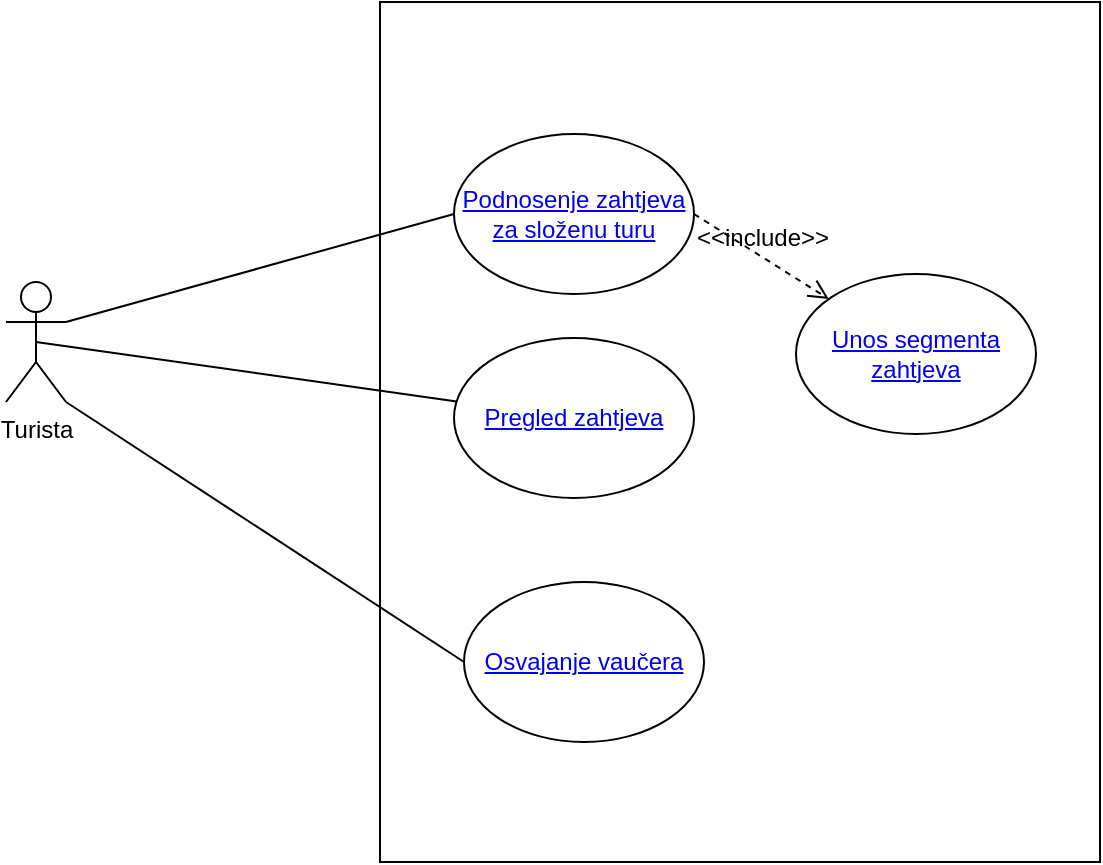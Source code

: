<mxfile version="24.4.13" type="device" pages="5">
  <diagram name="Page-1" id="YQM8bPAJMyX4pTJn_LE7">
    <mxGraphModel dx="1450" dy="570" grid="0" gridSize="10" guides="1" tooltips="1" connect="1" arrows="1" fold="1" page="0" pageScale="1" pageWidth="850" pageHeight="1100" math="0" shadow="0">
      <root>
        <mxCell id="0" />
        <mxCell id="1" parent="0" />
        <mxCell id="C_-azYu48PYWdeCWMKFk-8" value="" style="rounded=0;whiteSpace=wrap;html=1;" parent="1" vertex="1">
          <mxGeometry x="123" y="199" width="360" height="430" as="geometry" />
        </mxCell>
        <mxCell id="C_-azYu48PYWdeCWMKFk-9" value="&lt;a href=&quot;data:page/id,cV40O1l32njYB5TDYaKX&quot;&gt;Podnosenje zahtjeva za složenu turu&lt;/a&gt;" style="ellipse;whiteSpace=wrap;html=1;" parent="1" vertex="1">
          <mxGeometry x="160" y="265" width="120" height="80" as="geometry" />
        </mxCell>
        <mxCell id="C_-azYu48PYWdeCWMKFk-10" value="&amp;lt;&amp;lt;include&amp;gt;&amp;gt;" style="html=1;verticalAlign=bottom;labelBackgroundColor=none;endArrow=open;endFill=0;dashed=1;rounded=0;fontSize=12;startSize=8;endSize=8;curved=1;exitX=1;exitY=0.5;exitDx=0;exitDy=0;" parent="1" source="C_-azYu48PYWdeCWMKFk-9" target="C_-azYu48PYWdeCWMKFk-11" edge="1">
          <mxGeometry width="160" relative="1" as="geometry">
            <mxPoint x="231" y="375" as="sourcePoint" />
            <mxPoint x="391" y="375" as="targetPoint" />
          </mxGeometry>
        </mxCell>
        <mxCell id="C_-azYu48PYWdeCWMKFk-11" value="&lt;a href=&quot;data:page/id,T8H7jXfyIOYYnm2ZhJg8&quot;&gt;Unos segmenta zahtjeva&lt;/a&gt;" style="ellipse;whiteSpace=wrap;html=1;" parent="1" vertex="1">
          <mxGeometry x="331" y="335" width="120" height="80" as="geometry" />
        </mxCell>
        <mxCell id="C_-azYu48PYWdeCWMKFk-18" style="edgeStyle=none;curved=1;rounded=0;orthogonalLoop=1;jettySize=auto;html=1;fontSize=12;startSize=8;endSize=8;endArrow=none;endFill=0;exitX=0.5;exitY=0.5;exitDx=0;exitDy=0;exitPerimeter=0;" parent="1" source="C_-azYu48PYWdeCWMKFk-13" target="C_-azYu48PYWdeCWMKFk-17" edge="1">
          <mxGeometry relative="1" as="geometry" />
        </mxCell>
        <mxCell id="C_-azYu48PYWdeCWMKFk-13" value="Turista" style="shape=umlActor;verticalLabelPosition=bottom;verticalAlign=top;html=1;outlineConnect=0;" parent="1" vertex="1">
          <mxGeometry x="-64" y="339" width="30" height="60" as="geometry" />
        </mxCell>
        <mxCell id="C_-azYu48PYWdeCWMKFk-16" value="" style="endArrow=none;html=1;rounded=0;fontSize=12;startSize=8;endSize=8;curved=1;exitX=1;exitY=0.333;exitDx=0;exitDy=0;exitPerimeter=0;entryX=0;entryY=0.5;entryDx=0;entryDy=0;" parent="1" source="C_-azYu48PYWdeCWMKFk-13" target="C_-azYu48PYWdeCWMKFk-9" edge="1">
          <mxGeometry width="50" height="50" relative="1" as="geometry">
            <mxPoint x="-1" y="385" as="sourcePoint" />
            <mxPoint x="49" y="335" as="targetPoint" />
          </mxGeometry>
        </mxCell>
        <mxCell id="C_-azYu48PYWdeCWMKFk-17" value="&lt;a href=&quot;data:page/id,kEWZ3IRIIIGPn_FEGyi2&quot;&gt;Pregled zahtjeva&lt;/a&gt;" style="ellipse;whiteSpace=wrap;html=1;" parent="1" vertex="1">
          <mxGeometry x="160" y="367" width="120" height="80" as="geometry" />
        </mxCell>
        <mxCell id="yPyx0tPd48tuBDb014Hb-1" value="&lt;a href=&quot;data:page/id,cGb0SG-qg8X3PU1lwvm5&quot;&gt;Osvajanje vaučera&lt;/a&gt;" style="ellipse;whiteSpace=wrap;html=1;" parent="1" vertex="1">
          <mxGeometry x="165" y="489" width="120" height="80" as="geometry" />
        </mxCell>
        <mxCell id="NGZMaAuaCoO7f7DfCzlA-1" style="edgeStyle=none;curved=1;rounded=0;orthogonalLoop=1;jettySize=auto;html=1;fontSize=12;startSize=8;endSize=8;endArrow=none;endFill=0;exitX=1;exitY=1;exitDx=0;exitDy=0;exitPerimeter=0;entryX=0;entryY=0.5;entryDx=0;entryDy=0;" parent="1" source="C_-azYu48PYWdeCWMKFk-13" target="yPyx0tPd48tuBDb014Hb-1" edge="1">
          <mxGeometry relative="1" as="geometry">
            <mxPoint x="-41" y="454" as="sourcePoint" />
            <mxPoint x="154" y="482" as="targetPoint" />
          </mxGeometry>
        </mxCell>
      </root>
    </mxGraphModel>
  </diagram>
  <diagram id="cV40O1l32njYB5TDYaKX" name="Page-2">
    <mxGraphModel dx="1450" dy="970" grid="0" gridSize="10" guides="1" tooltips="1" connect="1" arrows="1" fold="1" page="0" pageScale="1" pageWidth="850" pageHeight="1100" math="0" shadow="0">
      <root>
        <mxCell id="0" />
        <mxCell id="1" parent="0" />
        <mxCell id="xl1YUpNngr0kodKx7UwY-1" value="&lt;div&gt;&lt;b&gt;Preduslovi:&lt;/b&gt;&lt;/div&gt;" style="text;html=1;align=center;verticalAlign=middle;resizable=0;points=[];autosize=1;strokeColor=none;fillColor=none;fontSize=16;" parent="1" vertex="1">
          <mxGeometry x="-129" y="-237" width="105" height="31" as="geometry" />
        </mxCell>
        <mxCell id="xl1YUpNngr0kodKx7UwY-2" value="- Korisnik je ulogovan" style="text;html=1;align=center;verticalAlign=middle;resizable=0;points=[];autosize=1;strokeColor=none;fillColor=none;fontSize=16;" parent="1" vertex="1">
          <mxGeometry x="-134" y="-206" width="171" height="31" as="geometry" />
        </mxCell>
        <mxCell id="xl1YUpNngr0kodKx7UwY-3" value="&lt;div&gt;&lt;b&gt;Posljedice:&lt;/b&gt;&lt;/div&gt;" style="text;html=1;align=center;verticalAlign=middle;resizable=0;points=[];autosize=1;strokeColor=none;fillColor=none;fontSize=16;" parent="1" vertex="1">
          <mxGeometry x="-126" y="-134" width="102" height="31" as="geometry" />
        </mxCell>
        <mxCell id="xl1YUpNngr0kodKx7UwY-4" value="- Sistem cuva uneti zahtjev, a zahtjevi su vidljivi vodičima&lt;div&gt;- Turista moze da vidi zahtjev u svojim zahtjevima za ture&lt;/div&gt;" style="text;html=1;align=left;verticalAlign=middle;resizable=0;points=[];autosize=1;strokeColor=none;fillColor=none;fontSize=16;" parent="1" vertex="1">
          <mxGeometry x="-129" y="-103" width="423" height="50" as="geometry" />
        </mxCell>
        <mxCell id="xl1YUpNngr0kodKx7UwY-6" value="&lt;div&gt;&lt;b&gt;Osnovni tok izvršavanja:&lt;/b&gt;&lt;/div&gt;" style="text;html=1;align=center;verticalAlign=middle;resizable=0;points=[];autosize=1;strokeColor=none;fillColor=none;fontSize=16;" parent="1" vertex="1">
          <mxGeometry x="-134" y="-21" width="207" height="31" as="geometry" />
        </mxCell>
        <mxCell id="xl1YUpNngr0kodKx7UwY-8" value="- Otvaranje forme za unos&lt;div&gt;&lt;a href=&quot;data:page/id,T8H7jXfyIOYYnm2ZhJg8&quot;&gt;- UKLJUČUJE: Unos segmenta ture&lt;/a&gt;&lt;/div&gt;&lt;div&gt;- Cuvanje zahtjeva&lt;/div&gt;" style="text;html=1;align=left;verticalAlign=middle;resizable=0;points=[];autosize=1;strokeColor=none;fillColor=none;fontSize=16;" parent="1" vertex="1">
          <mxGeometry x="-134" y="10" width="273" height="70" as="geometry" />
        </mxCell>
      </root>
    </mxGraphModel>
  </diagram>
  <diagram id="T8H7jXfyIOYYnm2ZhJg8" name="Page-3">
    <mxGraphModel dx="1450" dy="970" grid="0" gridSize="10" guides="1" tooltips="1" connect="1" arrows="1" fold="1" page="0" pageScale="1" pageWidth="850" pageHeight="1100" math="0" shadow="0">
      <root>
        <mxCell id="0" />
        <mxCell id="1" parent="0" />
        <mxCell id="_agythzJR_fPXSHjDpap-1" value="&lt;div&gt;&lt;b&gt;Preduslovi:&lt;/b&gt;&lt;/div&gt;" style="text;html=1;align=center;verticalAlign=middle;resizable=0;points=[];autosize=1;strokeColor=none;fillColor=none;fontSize=16;" parent="1" vertex="1">
          <mxGeometry x="-56" y="-363" width="105" height="31" as="geometry" />
        </mxCell>
        <mxCell id="_agythzJR_fPXSHjDpap-2" value="- Korisnik je ulogovan.&lt;div&gt;- Korisnik se nalazi u formi za unos zahtjeva.&lt;/div&gt;" style="text;html=1;align=left;verticalAlign=middle;resizable=0;points=[];autosize=1;strokeColor=none;fillColor=none;fontSize=16;" parent="1" vertex="1">
          <mxGeometry x="-56" y="-332" width="335" height="50" as="geometry" />
        </mxCell>
        <mxCell id="_agythzJR_fPXSHjDpap-3" value="&lt;div&gt;&lt;b&gt;Posljedice:&lt;/b&gt;&lt;/div&gt;" style="text;html=1;align=center;verticalAlign=middle;resizable=0;points=[];autosize=1;strokeColor=none;fillColor=none;fontSize=16;" parent="1" vertex="1">
          <mxGeometry x="-58" y="-275" width="102" height="31" as="geometry" />
        </mxCell>
        <mxCell id="_agythzJR_fPXSHjDpap-4" value="- Sistem cuva unijeti obicni zahtjev. Zahtjevi su vidljivi vodičima.&lt;div&gt;- Turista vidi zahtjev u svojim zahtjevima za ture,&lt;/div&gt;" style="text;html=1;align=left;verticalAlign=middle;resizable=0;points=[];autosize=1;strokeColor=none;fillColor=none;fontSize=16;" parent="1" vertex="1">
          <mxGeometry x="-56" y="-235" width="467" height="50" as="geometry" />
        </mxCell>
        <mxCell id="_agythzJR_fPXSHjDpap-5" value="&lt;div&gt;&lt;b&gt;Osnovni tok izvršavanja:&lt;/b&gt;&lt;/div&gt;" style="text;html=1;align=center;verticalAlign=middle;resizable=0;points=[];autosize=1;strokeColor=none;fillColor=none;fontSize=16;" parent="1" vertex="1">
          <mxGeometry x="-56" y="-185" width="207" height="31" as="geometry" />
        </mxCell>
        <mxCell id="_agythzJR_fPXSHjDpap-6" value="- Turista unosi podatke o segmentu ture&lt;div&gt;&lt;br&gt;&lt;/div&gt;" style="text;html=1;align=left;verticalAlign=middle;resizable=0;points=[];autosize=1;strokeColor=none;fillColor=none;fontSize=16;" parent="1" vertex="1">
          <mxGeometry x="-56" y="-154" width="300" height="50" as="geometry" />
        </mxCell>
        <mxCell id="DGVH7Vc-n797IZAcPCqg-2" value="" style="rounded=0;whiteSpace=wrap;html=1;" parent="1" vertex="1">
          <mxGeometry x="-56" y="-104" width="250" height="165" as="geometry" />
        </mxCell>
        <mxCell id="DGVH7Vc-n797IZAcPCqg-4" value="Podaci o segmentu ture" style="text;html=1;align=center;verticalAlign=middle;whiteSpace=wrap;rounded=0;fontSize=16;" parent="1" vertex="1">
          <mxGeometry x="-56" y="-96.5" width="224" height="30" as="geometry" />
        </mxCell>
        <mxCell id="DGVH7Vc-n797IZAcPCqg-5" value="- Lokacija&lt;div&gt;- Opis&lt;/div&gt;&lt;div&gt;- Jezik&lt;/div&gt;&lt;div&gt;- Broj ljudi i informacije o njima&lt;/div&gt;&lt;div&gt;- Opseg datuma&lt;/div&gt;" style="text;html=1;align=left;verticalAlign=middle;whiteSpace=wrap;rounded=0;fontSize=16;" parent="1" vertex="1">
          <mxGeometry x="-43" y="-66.5" width="224" height="109" as="geometry" />
        </mxCell>
      </root>
    </mxGraphModel>
  </diagram>
  <diagram id="kEWZ3IRIIIGPn_FEGyi2" name="Page-4">
    <mxGraphModel dx="1450" dy="970" grid="0" gridSize="10" guides="1" tooltips="1" connect="1" arrows="1" fold="1" page="0" pageScale="1" pageWidth="850" pageHeight="1100" math="0" shadow="0">
      <root>
        <mxCell id="0" />
        <mxCell id="1" parent="0" />
        <mxCell id="kNjKYUPKigjcozJmv21t-1" value="&lt;div&gt;&lt;b&gt;Preduslovi:&lt;/b&gt;&lt;/div&gt;" style="text;html=1;align=center;verticalAlign=middle;resizable=0;points=[];autosize=1;strokeColor=none;fillColor=none;fontSize=16;" parent="1" vertex="1">
          <mxGeometry x="-159" y="-144" width="105" height="31" as="geometry" />
        </mxCell>
        <mxCell id="kNjKYUPKigjcozJmv21t-2" value="- Korisnik je ulogovan u sistem.&lt;div&gt;- Korisnik ima zahtjeve za turu&lt;/div&gt;" style="text;html=1;align=left;verticalAlign=middle;resizable=0;points=[];autosize=1;strokeColor=none;fillColor=none;fontSize=16;" parent="1" vertex="1">
          <mxGeometry x="-159" y="-117" width="239" height="50" as="geometry" />
        </mxCell>
        <mxCell id="kNjKYUPKigjcozJmv21t-3" value="&lt;div&gt;&lt;b&gt;Posljedice:&lt;/b&gt;&lt;/div&gt;" style="text;html=1;align=center;verticalAlign=middle;resizable=0;points=[];autosize=1;strokeColor=none;fillColor=none;fontSize=16;" parent="1" vertex="1">
          <mxGeometry x="-159" y="-48" width="102" height="31" as="geometry" />
        </mxCell>
        <mxCell id="kNjKYUPKigjcozJmv21t-4" value="- Turista prati stanje svakog zahtjeva za turu&lt;div&gt;- Zahtjevi koji nisu prihvaćeni 48h pre početnog datuma bivaju otkazani&lt;/div&gt;&lt;div&gt;&lt;span style=&quot;white-space: pre;&quot;&gt;&#x9;&lt;/span&gt;(prelaze iz stanja WAITING u CANCELLED)&lt;br&gt;&lt;/div&gt;" style="text;html=1;align=left;verticalAlign=middle;resizable=0;points=[];autosize=1;strokeColor=none;fillColor=none;fontSize=16;" parent="1" vertex="1">
          <mxGeometry x="-159" y="-13" width="521" height="70" as="geometry" />
        </mxCell>
        <mxCell id="kNjKYUPKigjcozJmv21t-5" value="&lt;div&gt;&lt;b&gt;Osnovni tok izvršavanja:&lt;/b&gt;&lt;/div&gt;" style="text;html=1;align=center;verticalAlign=middle;resizable=0;points=[];autosize=1;strokeColor=none;fillColor=none;fontSize=16;" parent="1" vertex="1">
          <mxGeometry x="-159" y="79" width="207" height="31" as="geometry" />
        </mxCell>
        <mxCell id="kNjKYUPKigjcozJmv21t-6" value="&lt;div&gt;- Sistem provjerava da li neki zahtjev treba da počne u narednih 48h&lt;/div&gt;&lt;div&gt;&lt;span style=&quot;white-space: pre;&quot;&gt;&#x9;&lt;/span&gt;- Treba - Alternativni tok 1&amp;nbsp;&lt;/div&gt;&lt;div&gt;- Sistem izlistava zahtjeve korisniku&amp;nbsp;&lt;/div&gt;" style="text;html=1;align=left;verticalAlign=middle;resizable=0;points=[];autosize=1;strokeColor=none;fillColor=none;fontSize=16;" parent="1" vertex="1">
          <mxGeometry x="-159" y="110" width="501" height="70" as="geometry" />
        </mxCell>
        <mxCell id="kNjKYUPKigjcozJmv21t-7" value="&lt;b&gt;Alternativni tok 1&amp;nbsp;&lt;/b&gt;" style="text;html=1;align=center;verticalAlign=middle;resizable=0;points=[];autosize=1;strokeColor=none;fillColor=none;fontSize=16;" parent="1" vertex="1">
          <mxGeometry x="-159" y="191" width="152" height="31" as="geometry" />
        </mxCell>
        <mxCell id="kNjKYUPKigjcozJmv21t-9" value="- Sistem odbija zahtjev ako nije prihvacen&lt;div&gt;- Sistem odbija zahtjev ako bilo koji dio ture nije prihvacen&lt;/div&gt;" style="text;html=1;align=left;verticalAlign=middle;resizable=0;points=[];autosize=1;strokeColor=none;fillColor=none;fontSize=16;" parent="1" vertex="1">
          <mxGeometry x="-159" y="225" width="428" height="50" as="geometry" />
        </mxCell>
      </root>
    </mxGraphModel>
  </diagram>
  <diagram id="cGb0SG-qg8X3PU1lwvm5" name="Page-5">
    <mxGraphModel dx="1050" dy="570" grid="1" gridSize="10" guides="1" tooltips="1" connect="1" arrows="1" fold="1" page="1" pageScale="1" pageWidth="850" pageHeight="1100" math="0" shadow="0">
      <root>
        <mxCell id="0" />
        <mxCell id="1" parent="0" />
        <mxCell id="NzS3-3tzFn4x_z7iYvyk-1" value="&lt;div&gt;&lt;b&gt;Preduslovi:&lt;/b&gt;&lt;/div&gt;" style="text;html=1;align=center;verticalAlign=middle;resizable=0;points=[];autosize=1;strokeColor=none;fillColor=none;fontSize=16;" parent="1" vertex="1">
          <mxGeometry x="171" y="120" width="105" height="31" as="geometry" />
        </mxCell>
        <mxCell id="NzS3-3tzFn4x_z7iYvyk-2" value="- Korisnik je ulogovan u sistem." style="text;html=1;align=left;verticalAlign=middle;resizable=0;points=[];autosize=1;strokeColor=none;fillColor=none;fontSize=16;" parent="1" vertex="1">
          <mxGeometry x="100" y="152" width="240" height="30" as="geometry" />
        </mxCell>
        <mxCell id="NzS3-3tzFn4x_z7iYvyk-3" value="&lt;div&gt;&lt;b&gt;Posljedice:&lt;/b&gt;&lt;/div&gt;" style="text;html=1;align=center;verticalAlign=middle;resizable=0;points=[];autosize=1;strokeColor=none;fillColor=none;fontSize=16;" parent="1" vertex="1">
          <mxGeometry x="165" y="224" width="110" height="30" as="geometry" />
        </mxCell>
        <mxCell id="NzS3-3tzFn4x_z7iYvyk-4" value="- Korisnik osvaja vaucer koji je validan u narednih 6 meseci&lt;div&gt;i moze ga iskoristiti za druge ture&lt;/div&gt;" style="text;html=1;align=left;verticalAlign=middle;resizable=0;points=[];autosize=1;strokeColor=none;fillColor=none;fontSize=16;" parent="1" vertex="1">
          <mxGeometry x="90" y="254" width="440" height="50" as="geometry" />
        </mxCell>
        <mxCell id="NzS3-3tzFn4x_z7iYvyk-5" value="&lt;div&gt;&lt;b&gt;Osnovni tok izvršavanja:&lt;/b&gt;&lt;/div&gt;" style="text;html=1;align=center;verticalAlign=middle;resizable=0;points=[];autosize=1;strokeColor=none;fillColor=none;fontSize=16;" parent="1" vertex="1">
          <mxGeometry x="150" y="345" width="207" height="31" as="geometry" />
        </mxCell>
        <mxCell id="NzS3-3tzFn4x_z7iYvyk-6" value="&lt;div&gt;- Sistem učitava rezervacije korisnika&lt;br&gt;&lt;div&gt;- Sistem provjerava da li je korisnik bio prisutan na 5 tura u posljednjih godinu dana&lt;/div&gt;&lt;div&gt;- Sistem provjerava da li je korisnik već dobio vaučer za te ture&lt;/div&gt;&lt;div&gt;- Turista dobija ili ne dobija vaučer u zavisnosti od navedenih uslova&lt;/div&gt;&lt;/div&gt;" style="text;html=1;align=left;verticalAlign=middle;resizable=0;points=[];autosize=1;strokeColor=none;fillColor=none;fontSize=16;" parent="1" vertex="1">
          <mxGeometry x="90" y="376" width="610" height="90" as="geometry" />
        </mxCell>
      </root>
    </mxGraphModel>
  </diagram>
</mxfile>

